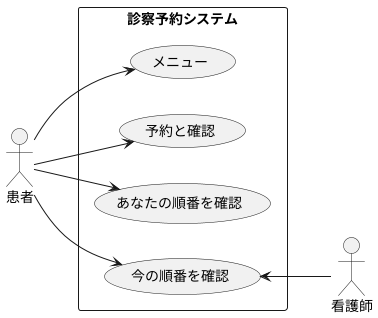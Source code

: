 @startuml 診察予約システム
left to right direction
actor 患者
actor 看護師
rectangle 診察予約システム{
usecase メニュー
    usecase 予約と確認
    usecase あなたの順番を確認
    usecase 今の順番を確認
}
患者-->メニュー
患者-->予約と確認
患者-->あなたの順番を確認
患者-->今の順番を確認
今の順番を確認<--看護師

@enduml